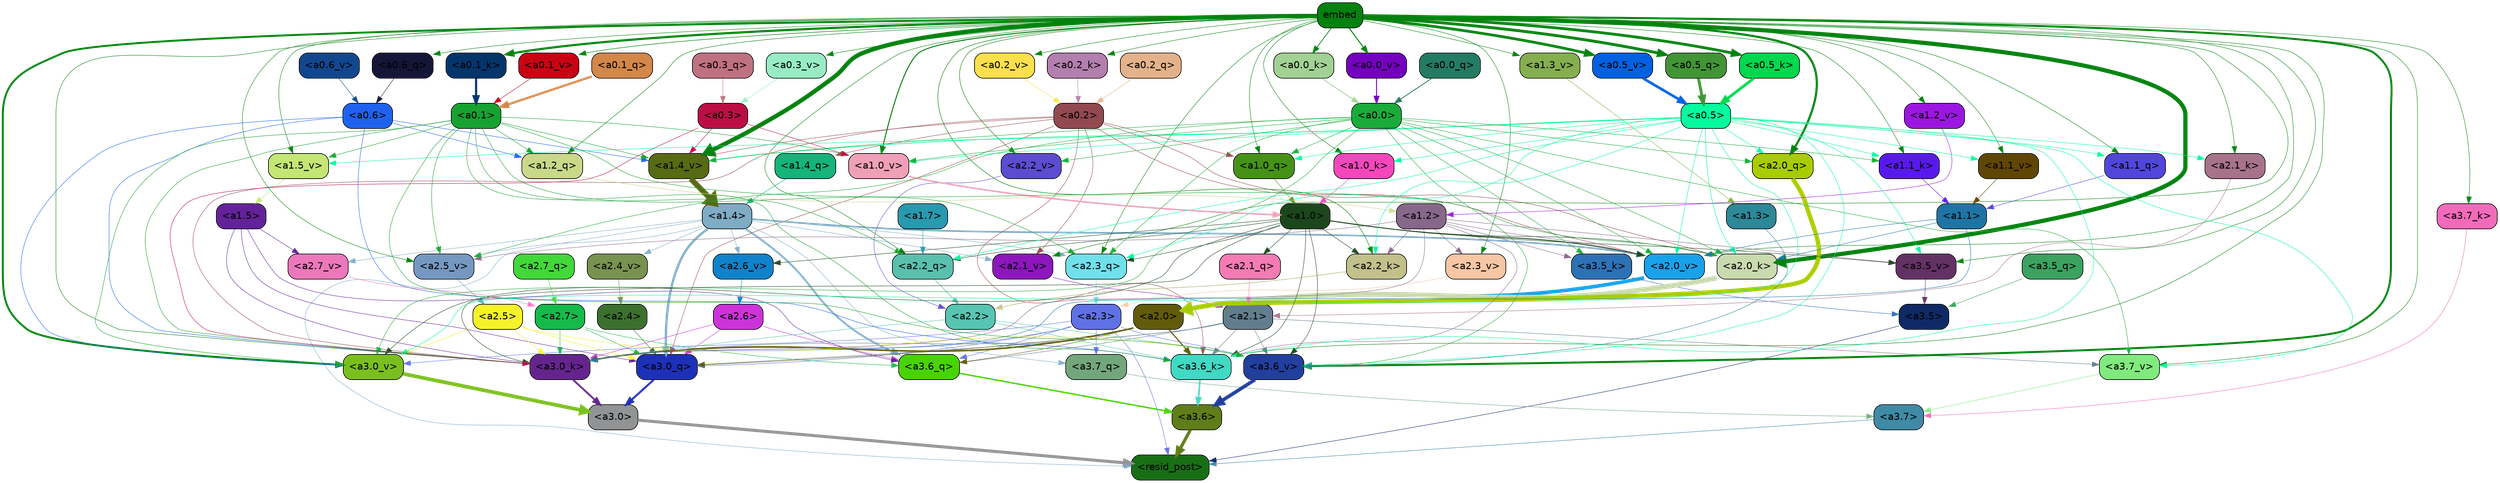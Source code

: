 strict digraph "" {
	graph [bgcolor=transparent,
		layout=dot,
		overlap=false,
		splines=true
	];
	"<a3.7>"	[color=black,
		fillcolor="#3f8aa5",
		fontname=Helvetica,
		shape=box,
		style="filled, rounded"];
	"<resid_post>"	[color=black,
		fillcolor="#186f14",
		fontname=Helvetica,
		shape=box,
		style="filled, rounded"];
	"<a3.7>" -> "<resid_post>"	[color="#3f8aa5",
		penwidth=0.6239100098609924];
	"<a3.6>"	[color=black,
		fillcolor="#5f7d18",
		fontname=Helvetica,
		shape=box,
		style="filled, rounded"];
	"<a3.6>" -> "<resid_post>"	[color="#5f7d18",
		penwidth=4.569062113761902];
	"<a3.5>"	[color=black,
		fillcolor="#0e2965",
		fontname=Helvetica,
		shape=box,
		style="filled, rounded"];
	"<a3.5>" -> "<resid_post>"	[color="#0e2965",
		penwidth=0.6];
	"<a3.0>"	[color=black,
		fillcolor="#919394",
		fontname=Helvetica,
		shape=box,
		style="filled, rounded"];
	"<a3.0>" -> "<resid_post>"	[color="#919394",
		penwidth=4.283544182777405];
	"<a2.3>"	[color=black,
		fillcolor="#6071e5",
		fontname=Helvetica,
		shape=box,
		style="filled, rounded"];
	"<a2.3>" -> "<resid_post>"	[color="#6071e5",
		penwidth=0.6];
	"<a3.7_q>"	[color=black,
		fillcolor="#74a67c",
		fontname=Helvetica,
		shape=box,
		style="filled, rounded"];
	"<a2.3>" -> "<a3.7_q>"	[color="#6071e5",
		penwidth=0.6];
	"<a3.6_q>"	[color=black,
		fillcolor="#48d403",
		fontname=Helvetica,
		shape=box,
		style="filled, rounded"];
	"<a2.3>" -> "<a3.6_q>"	[color="#6071e5",
		penwidth=0.6];
	"<a3.0_q>"	[color=black,
		fillcolor="#1e30b9",
		fontname=Helvetica,
		shape=box,
		style="filled, rounded"];
	"<a2.3>" -> "<a3.0_q>"	[color="#6071e5",
		penwidth=0.6];
	"<a3.0_k>"	[color=black,
		fillcolor="#63258d",
		fontname=Helvetica,
		shape=box,
		style="filled, rounded"];
	"<a2.3>" -> "<a3.0_k>"	[color="#6071e5",
		penwidth=0.6];
	"<a3.6_v>"	[color=black,
		fillcolor="#223e9e",
		fontname=Helvetica,
		shape=box,
		style="filled, rounded"];
	"<a2.3>" -> "<a3.6_v>"	[color="#6071e5",
		penwidth=0.6];
	"<a3.0_v>"	[color=black,
		fillcolor="#7abf1e",
		fontname=Helvetica,
		shape=box,
		style="filled, rounded"];
	"<a2.3>" -> "<a3.0_v>"	[color="#6071e5",
		penwidth=0.6];
	"<a1.4>"	[color=black,
		fillcolor="#7fabc5",
		fontname=Helvetica,
		shape=box,
		style="filled, rounded"];
	"<a1.4>" -> "<resid_post>"	[color="#7fabc5",
		penwidth=0.6];
	"<a1.4>" -> "<a3.7_q>"	[color="#7fabc5",
		penwidth=0.6];
	"<a1.4>" -> "<a3.6_q>"	[color="#7fabc5",
		penwidth=2.6908124685287476];
	"<a1.4>" -> "<a3.0_q>"	[color="#7fabc5",
		penwidth=3.32076895236969];
	"<a2.3_q>"	[color=black,
		fillcolor="#70e0eb",
		fontname=Helvetica,
		shape=box,
		style="filled, rounded"];
	"<a1.4>" -> "<a2.3_q>"	[color="#7fabc5",
		penwidth=0.6];
	"<a2.7_v>"	[color=black,
		fillcolor="#ec78bb",
		fontname=Helvetica,
		shape=box,
		style="filled, rounded"];
	"<a1.4>" -> "<a2.7_v>"	[color="#7fabc5",
		penwidth=0.6];
	"<a2.6_v>"	[color=black,
		fillcolor="#0e83cb",
		fontname=Helvetica,
		shape=box,
		style="filled, rounded"];
	"<a1.4>" -> "<a2.6_v>"	[color="#7fabc5",
		penwidth=0.6];
	"<a2.5_v>"	[color=black,
		fillcolor="#7598c1",
		fontname=Helvetica,
		shape=box,
		style="filled, rounded"];
	"<a1.4>" -> "<a2.5_v>"	[color="#7fabc5",
		penwidth=0.6];
	"<a2.4_v>"	[color=black,
		fillcolor="#789250",
		fontname=Helvetica,
		shape=box,
		style="filled, rounded"];
	"<a1.4>" -> "<a2.4_v>"	[color="#7fabc5",
		penwidth=0.6];
	"<a2.1_v>"	[color=black,
		fillcolor="#8d16be",
		fontname=Helvetica,
		shape=box,
		style="filled, rounded"];
	"<a1.4>" -> "<a2.1_v>"	[color="#7fabc5",
		penwidth=0.6];
	"<a2.0_v>"	[color=black,
		fillcolor="#17a2eb",
		fontname=Helvetica,
		shape=box,
		style="filled, rounded"];
	"<a1.4>" -> "<a2.0_v>"	[color="#7fabc5",
		penwidth=2.3065454959869385];
	"<a3.7_q>" -> "<a3.7>"	[color="#74a67c",
		penwidth=0.6];
	"<a3.6_q>" -> "<a3.6>"	[color="#48d403",
		penwidth=2.03758105635643];
	"<a3.5_q>"	[color=black,
		fillcolor="#3ba25f",
		fontname=Helvetica,
		shape=box,
		style="filled, rounded"];
	"<a3.5_q>" -> "<a3.5>"	[color="#3ba25f",
		penwidth=0.6];
	"<a3.0_q>" -> "<a3.0>"	[color="#1e30b9",
		penwidth=2.8638100624084473];
	"<a3.7_k>"	[color=black,
		fillcolor="#f26bba",
		fontname=Helvetica,
		shape=box,
		style="filled, rounded"];
	"<a3.7_k>" -> "<a3.7>"	[color="#f26bba",
		penwidth=0.6];
	"<a3.6_k>"	[color=black,
		fillcolor="#40d9c4",
		fontname=Helvetica,
		shape=box,
		style="filled, rounded"];
	"<a3.6_k>" -> "<a3.6>"	[color="#40d9c4",
		penwidth=2.174198240041733];
	"<a3.5_k>"	[color=black,
		fillcolor="#2d71b6",
		fontname=Helvetica,
		shape=box,
		style="filled, rounded"];
	"<a3.5_k>" -> "<a3.5>"	[color="#2d71b6",
		penwidth=0.6];
	"<a3.0_k>" -> "<a3.0>"	[color="#63258d",
		penwidth=2.6274144649505615];
	"<a3.7_v>"	[color=black,
		fillcolor="#80ea7e",
		fontname=Helvetica,
		shape=box,
		style="filled, rounded"];
	"<a3.7_v>" -> "<a3.7>"	[color="#80ea7e",
		penwidth=0.6];
	"<a3.6_v>" -> "<a3.6>"	[color="#223e9e",
		penwidth=5.002329230308533];
	"<a3.5_v>"	[color=black,
		fillcolor="#633265",
		fontname=Helvetica,
		shape=box,
		style="filled, rounded"];
	"<a3.5_v>" -> "<a3.5>"	[color="#633265",
		penwidth=0.6];
	"<a3.0_v>" -> "<a3.0>"	[color="#7abf1e",
		penwidth=5.188832879066467];
	"<a2.7>"	[color=black,
		fillcolor="#15ba4b",
		fontname=Helvetica,
		shape=box,
		style="filled, rounded"];
	"<a2.7>" -> "<a3.6_q>"	[color="#15ba4b",
		penwidth=0.6];
	"<a2.7>" -> "<a3.0_q>"	[color="#15ba4b",
		penwidth=0.6];
	"<a2.7>" -> "<a3.0_k>"	[color="#15ba4b",
		penwidth=0.6];
	"<a2.6>"	[color=black,
		fillcolor="#cd33d9",
		fontname=Helvetica,
		shape=box,
		style="filled, rounded"];
	"<a2.6>" -> "<a3.6_q>"	[color="#cd33d9",
		penwidth=0.6];
	"<a2.6>" -> "<a3.0_q>"	[color="#cd33d9",
		penwidth=0.6];
	"<a2.6>" -> "<a3.0_k>"	[color="#cd33d9",
		penwidth=0.6];
	"<a2.1>"	[color=black,
		fillcolor="#627d8e",
		fontname=Helvetica,
		shape=box,
		style="filled, rounded"];
	"<a2.1>" -> "<a3.6_q>"	[color="#627d8e",
		penwidth=0.6];
	"<a2.1>" -> "<a3.0_q>"	[color="#627d8e",
		penwidth=0.6];
	"<a2.1>" -> "<a3.6_k>"	[color="#627d8e",
		penwidth=0.6];
	"<a2.1>" -> "<a3.0_k>"	[color="#627d8e",
		penwidth=0.6];
	"<a2.1>" -> "<a3.7_v>"	[color="#627d8e",
		penwidth=0.6];
	"<a2.1>" -> "<a3.6_v>"	[color="#627d8e",
		penwidth=0.6];
	"<a2.0>"	[color=black,
		fillcolor="#625b0a",
		fontname=Helvetica,
		shape=box,
		style="filled, rounded"];
	"<a2.0>" -> "<a3.6_q>"	[color="#625b0a",
		penwidth=0.6];
	"<a2.0>" -> "<a3.0_q>"	[color="#625b0a",
		penwidth=0.6];
	"<a2.0>" -> "<a3.6_k>"	[color="#625b0a",
		penwidth=1.6254686117172241];
	"<a2.0>" -> "<a3.0_k>"	[color="#625b0a",
		penwidth=2.182972814887762];
	"<a1.5>"	[color=black,
		fillcolor="#632299",
		fontname=Helvetica,
		shape=box,
		style="filled, rounded"];
	"<a1.5>" -> "<a3.6_q>"	[color="#632299",
		penwidth=0.6];
	"<a1.5>" -> "<a3.0_q>"	[color="#632299",
		penwidth=0.6];
	"<a1.5>" -> "<a3.0_k>"	[color="#632299",
		penwidth=0.6];
	"<a1.5>" -> "<a2.7_v>"	[color="#632299",
		penwidth=0.6];
	"<a2.5>"	[color=black,
		fillcolor="#f5f229",
		fontname=Helvetica,
		shape=box,
		style="filled, rounded"];
	"<a2.5>" -> "<a3.0_q>"	[color="#f5f229",
		penwidth=0.6];
	"<a2.5>" -> "<a3.0_k>"	[color="#f5f229",
		penwidth=0.6];
	"<a2.5>" -> "<a3.6_v>"	[color="#f5f229",
		penwidth=0.6];
	"<a2.5>" -> "<a3.0_v>"	[color="#f5f229",
		penwidth=0.6];
	"<a2.4>"	[color=black,
		fillcolor="#3c702f",
		fontname=Helvetica,
		shape=box,
		style="filled, rounded"];
	"<a2.4>" -> "<a3.0_q>"	[color="#3c702f",
		penwidth=0.6];
	"<a0.2>"	[color=black,
		fillcolor="#934950",
		fontname=Helvetica,
		shape=box,
		style="filled, rounded"];
	"<a0.2>" -> "<a3.0_q>"	[color="#934950",
		penwidth=0.6];
	"<a0.2>" -> "<a3.6_k>"	[color="#934950",
		penwidth=0.6];
	"<a0.2>" -> "<a3.0_k>"	[color="#934950",
		penwidth=0.6];
	"<a2.0_k>"	[color=black,
		fillcolor="#c9daae",
		fontname=Helvetica,
		shape=box,
		style="filled, rounded"];
	"<a0.2>" -> "<a2.0_k>"	[color="#934950",
		penwidth=0.6];
	"<a0.2>" -> "<a2.1_v>"	[color="#934950",
		penwidth=0.6];
	"<a0.2>" -> "<a2.0_v>"	[color="#934950",
		penwidth=0.6];
	"<a1.4_q>"	[color=black,
		fillcolor="#16b37a",
		fontname=Helvetica,
		shape=box,
		style="filled, rounded"];
	"<a0.2>" -> "<a1.4_q>"	[color="#934950",
		penwidth=0.6];
	"<a1.0_q>"	[color=black,
		fillcolor="#469217",
		fontname=Helvetica,
		shape=box,
		style="filled, rounded"];
	"<a0.2>" -> "<a1.0_q>"	[color="#934950",
		penwidth=0.6];
	"<a1.4_v>"	[color=black,
		fillcolor="#576a14",
		fontname=Helvetica,
		shape=box,
		style="filled, rounded"];
	"<a0.2>" -> "<a1.4_v>"	[color="#934950",
		penwidth=0.6];
	embed	[color=black,
		fillcolor="#04810e",
		fontname=Helvetica,
		shape=box,
		style="filled, rounded"];
	embed -> "<a3.7_k>"	[color="#04810e",
		penwidth=0.6];
	embed -> "<a3.6_k>"	[color="#04810e",
		penwidth=0.6];
	embed -> "<a3.0_k>"	[color="#04810e",
		penwidth=0.6];
	embed -> "<a3.7_v>"	[color="#04810e",
		penwidth=0.6];
	embed -> "<a3.6_v>"	[color="#04810e",
		penwidth=2.809220314025879];
	embed -> "<a3.5_v>"	[color="#04810e",
		penwidth=0.6];
	embed -> "<a3.0_v>"	[color="#04810e",
		penwidth=2.754121422767639];
	embed -> "<a2.3_q>"	[color="#04810e",
		penwidth=0.6];
	"<a2.2_q>"	[color=black,
		fillcolor="#59c0ae",
		fontname=Helvetica,
		shape=box,
		style="filled, rounded"];
	embed -> "<a2.2_q>"	[color="#04810e",
		penwidth=0.6];
	"<a2.0_q>"	[color=black,
		fillcolor="#a9cc01",
		fontname=Helvetica,
		shape=box,
		style="filled, rounded"];
	embed -> "<a2.0_q>"	[color="#04810e",
		penwidth=3.102177858352661];
	"<a2.2_k>"	[color=black,
		fillcolor="#c2c08b",
		fontname=Helvetica,
		shape=box,
		style="filled, rounded"];
	embed -> "<a2.2_k>"	[color="#04810e",
		penwidth=0.6805839538574219];
	"<a2.1_k>"	[color=black,
		fillcolor="#a6738a",
		fontname=Helvetica,
		shape=box,
		style="filled, rounded"];
	embed -> "<a2.1_k>"	[color="#04810e",
		penwidth=0.6];
	embed -> "<a2.0_k>"	[color="#04810e",
		penwidth=5.977519929409027];
	embed -> "<a2.5_v>"	[color="#04810e",
		penwidth=0.6];
	"<a2.3_v>"	[color=black,
		fillcolor="#f7c6a4",
		fontname=Helvetica,
		shape=box,
		style="filled, rounded"];
	embed -> "<a2.3_v>"	[color="#04810e",
		penwidth=0.6];
	"<a2.2_v>"	[color=black,
		fillcolor="#5c4ccf",
		fontname=Helvetica,
		shape=box,
		style="filled, rounded"];
	embed -> "<a2.2_v>"	[color="#04810e",
		penwidth=0.6436443328857422];
	embed -> "<a2.1_v>"	[color="#04810e",
		penwidth=0.6];
	embed -> "<a2.0_v>"	[color="#04810e",
		penwidth=0.6];
	"<a1.2_q>"	[color=black,
		fillcolor="#c9d889",
		fontname=Helvetica,
		shape=box,
		style="filled, rounded"];
	embed -> "<a1.2_q>"	[color="#04810e",
		penwidth=0.6224298477172852];
	"<a1.1_q>"	[color=black,
		fillcolor="#5146db",
		fontname=Helvetica,
		shape=box,
		style="filled, rounded"];
	embed -> "<a1.1_q>"	[color="#04810e",
		penwidth=0.6];
	embed -> "<a1.0_q>"	[color="#04810e",
		penwidth=0.6];
	"<a1.1_k>"	[color=black,
		fillcolor="#581aec",
		fontname=Helvetica,
		shape=box,
		style="filled, rounded"];
	embed -> "<a1.1_k>"	[color="#04810e",
		penwidth=0.6];
	"<a1.0_k>"	[color=black,
		fillcolor="#f447bc",
		fontname=Helvetica,
		shape=box,
		style="filled, rounded"];
	embed -> "<a1.0_k>"	[color="#04810e",
		penwidth=0.6];
	"<a1.5_v>"	[color=black,
		fillcolor="#c3e674",
		fontname=Helvetica,
		shape=box,
		style="filled, rounded"];
	embed -> "<a1.5_v>"	[color="#04810e",
		penwidth=0.6];
	embed -> "<a1.4_v>"	[color="#04810e",
		penwidth=6.155339062213898];
	"<a1.3_v>"	[color=black,
		fillcolor="#85af4f",
		fontname=Helvetica,
		shape=box,
		style="filled, rounded"];
	embed -> "<a1.3_v>"	[color="#04810e",
		penwidth=0.6];
	"<a1.2_v>"	[color=black,
		fillcolor="#9c16e1",
		fontname=Helvetica,
		shape=box,
		style="filled, rounded"];
	embed -> "<a1.2_v>"	[color="#04810e",
		penwidth=0.6];
	"<a1.1_v>"	[color=black,
		fillcolor="#604605",
		fontname=Helvetica,
		shape=box,
		style="filled, rounded"];
	embed -> "<a1.1_v>"	[color="#04810e",
		penwidth=0.6];
	"<a1.0_v>"	[color=black,
		fillcolor="#efa0b8",
		fontname=Helvetica,
		shape=box,
		style="filled, rounded"];
	embed -> "<a1.0_v>"	[color="#04810e",
		penwidth=1.3890299797058105];
	"<a0.6_q>"	[color=black,
		fillcolor="#151538",
		fontname=Helvetica,
		shape=box,
		style="filled, rounded"];
	embed -> "<a0.6_q>"	[color="#04810e",
		penwidth=0.6];
	"<a0.5_q>"	[color=black,
		fillcolor="#419535",
		fontname=Helvetica,
		shape=box,
		style="filled, rounded"];
	embed -> "<a0.5_q>"	[color="#04810e",
		penwidth=4.07996666431427];
	"<a0.5_k>"	[color=black,
		fillcolor="#02d74e",
		fontname=Helvetica,
		shape=box,
		style="filled, rounded"];
	embed -> "<a0.5_k>"	[color="#04810e",
		penwidth=3.961596131324768];
	"<a0.2_k>"	[color=black,
		fillcolor="#b37fae",
		fontname=Helvetica,
		shape=box,
		style="filled, rounded"];
	embed -> "<a0.2_k>"	[color="#04810e",
		penwidth=0.6];
	"<a0.1_k>"	[color=black,
		fillcolor="#04356b",
		fontname=Helvetica,
		shape=box,
		style="filled, rounded"];
	embed -> "<a0.1_k>"	[color="#04810e",
		penwidth=3.0873727798461914];
	"<a0.0_k>"	[color=black,
		fillcolor="#a2d194",
		fontname=Helvetica,
		shape=box,
		style="filled, rounded"];
	embed -> "<a0.0_k>"	[color="#04810e",
		penwidth=1.0056166648864746];
	"<a0.5_v>"	[color=black,
		fillcolor="#0261e1",
		fontname=Helvetica,
		shape=box,
		style="filled, rounded"];
	embed -> "<a0.5_v>"	[color="#04810e",
		penwidth=3.8657681941986084];
	"<a0.3_v>"	[color=black,
		fillcolor="#98ecc4",
		fontname=Helvetica,
		shape=box,
		style="filled, rounded"];
	embed -> "<a0.3_v>"	[color="#04810e",
		penwidth=0.6];
	"<a0.2_v>"	[color=black,
		fillcolor="#fbdf4d",
		fontname=Helvetica,
		shape=box,
		style="filled, rounded"];
	embed -> "<a0.2_v>"	[color="#04810e",
		penwidth=0.6];
	"<a0.1_v>"	[color=black,
		fillcolor="#c80413",
		fontname=Helvetica,
		shape=box,
		style="filled, rounded"];
	embed -> "<a0.1_v>"	[color="#04810e",
		penwidth=0.7226338386535645];
	"<a0.0_v>"	[color=black,
		fillcolor="#7401bf",
		fontname=Helvetica,
		shape=box,
		style="filled, rounded"];
	embed -> "<a0.0_v>"	[color="#04810e",
		penwidth=1.3709254264831543];
	"<a2.2>"	[color=black,
		fillcolor="#57c5b2",
		fontname=Helvetica,
		shape=box,
		style="filled, rounded"];
	"<a2.2>" -> "<a3.6_k>"	[color="#57c5b2",
		penwidth=0.6];
	"<a2.2>" -> "<a3.0_k>"	[color="#57c5b2",
		penwidth=0.6065438985824585];
	"<a2.2>" -> "<a3.6_v>"	[color="#57c5b2",
		penwidth=0.6];
	"<a1.2>"	[color=black,
		fillcolor="#88688a",
		fontname=Helvetica,
		shape=box,
		style="filled, rounded"];
	"<a1.2>" -> "<a3.6_k>"	[color="#88688a",
		penwidth=0.6];
	"<a1.2>" -> "<a3.5_k>"	[color="#88688a",
		penwidth=0.6];
	"<a1.2>" -> "<a3.0_k>"	[color="#88688a",
		penwidth=0.6];
	"<a1.2>" -> "<a3.5_v>"	[color="#88688a",
		penwidth=0.6];
	"<a1.2>" -> "<a2.2_k>"	[color="#88688a",
		penwidth=0.6];
	"<a1.2>" -> "<a2.5_v>"	[color="#88688a",
		penwidth=0.6];
	"<a1.2>" -> "<a2.3_v>"	[color="#88688a",
		penwidth=0.6];
	"<a1.2>" -> "<a2.0_v>"	[color="#88688a",
		penwidth=0.6];
	"<a1.0>"	[color=black,
		fillcolor="#1c471d",
		fontname=Helvetica,
		shape=box,
		style="filled, rounded"];
	"<a1.0>" -> "<a3.6_k>"	[color="#1c471d",
		penwidth=0.6];
	"<a1.0>" -> "<a3.0_k>"	[color="#1c471d",
		penwidth=0.6];
	"<a1.0>" -> "<a3.6_v>"	[color="#1c471d",
		penwidth=0.6];
	"<a1.0>" -> "<a3.5_v>"	[color="#1c471d",
		penwidth=0.6];
	"<a1.0>" -> "<a3.0_v>"	[color="#1c471d",
		penwidth=0.6];
	"<a1.0>" -> "<a2.3_q>"	[color="#1c471d",
		penwidth=0.6];
	"<a1.0>" -> "<a2.2_q>"	[color="#1c471d",
		penwidth=0.6];
	"<a2.1_q>"	[color=black,
		fillcolor="#f47bb3",
		fontname=Helvetica,
		shape=box,
		style="filled, rounded"];
	"<a1.0>" -> "<a2.1_q>"	[color="#1c471d",
		penwidth=0.6];
	"<a1.0>" -> "<a2.2_k>"	[color="#1c471d",
		penwidth=0.6];
	"<a1.0>" -> "<a2.0_k>"	[color="#1c471d",
		penwidth=0.6];
	"<a1.0>" -> "<a2.6_v>"	[color="#1c471d",
		penwidth=0.6];
	"<a1.0>" -> "<a2.0_v>"	[color="#1c471d",
		penwidth=1.2192587852478027];
	"<a0.6>"	[color=black,
		fillcolor="#1f62ef",
		fontname=Helvetica,
		shape=box,
		style="filled, rounded"];
	"<a0.6>" -> "<a3.6_k>"	[color="#1f62ef",
		penwidth=0.6];
	"<a0.6>" -> "<a3.0_k>"	[color="#1f62ef",
		penwidth=0.6];
	"<a0.6>" -> "<a3.0_v>"	[color="#1f62ef",
		penwidth=0.6];
	"<a0.6>" -> "<a1.2_q>"	[color="#1f62ef",
		penwidth=0.6];
	"<a0.6>" -> "<a1.4_v>"	[color="#1f62ef",
		penwidth=0.6];
	"<a0.5>"	[color=black,
		fillcolor="#03fb9e",
		fontname=Helvetica,
		shape=box,
		style="filled, rounded"];
	"<a0.5>" -> "<a3.6_k>"	[color="#03fb9e",
		penwidth=0.6];
	"<a0.5>" -> "<a3.7_v>"	[color="#03fb9e",
		penwidth=0.6];
	"<a0.5>" -> "<a3.6_v>"	[color="#03fb9e",
		penwidth=0.6];
	"<a0.5>" -> "<a3.5_v>"	[color="#03fb9e",
		penwidth=0.6];
	"<a0.5>" -> "<a3.0_v>"	[color="#03fb9e",
		penwidth=0.6120390892028809];
	"<a0.5>" -> "<a2.3_q>"	[color="#03fb9e",
		penwidth=0.6];
	"<a0.5>" -> "<a2.2_q>"	[color="#03fb9e",
		penwidth=0.6];
	"<a0.5>" -> "<a2.0_q>"	[color="#03fb9e",
		penwidth=0.6];
	"<a0.5>" -> "<a2.2_k>"	[color="#03fb9e",
		penwidth=0.6];
	"<a0.5>" -> "<a2.1_k>"	[color="#03fb9e",
		penwidth=0.6];
	"<a0.5>" -> "<a2.0_k>"	[color="#03fb9e",
		penwidth=0.658348560333252];
	"<a0.5>" -> "<a2.0_v>"	[color="#03fb9e",
		penwidth=0.6];
	"<a0.5>" -> "<a1.1_q>"	[color="#03fb9e",
		penwidth=0.6];
	"<a0.5>" -> "<a1.0_q>"	[color="#03fb9e",
		penwidth=0.6];
	"<a0.5>" -> "<a1.1_k>"	[color="#03fb9e",
		penwidth=0.6];
	"<a0.5>" -> "<a1.0_k>"	[color="#03fb9e",
		penwidth=0.6];
	"<a0.5>" -> "<a1.5_v>"	[color="#03fb9e",
		penwidth=0.6];
	"<a0.5>" -> "<a1.4_v>"	[color="#03fb9e",
		penwidth=0.9002184867858887];
	"<a0.5>" -> "<a1.1_v>"	[color="#03fb9e",
		penwidth=0.6];
	"<a0.5>" -> "<a1.0_v>"	[color="#03fb9e",
		penwidth=0.6];
	"<a0.1>"	[color=black,
		fillcolor="#16a230",
		fontname=Helvetica,
		shape=box,
		style="filled, rounded"];
	"<a0.1>" -> "<a3.6_k>"	[color="#16a230",
		penwidth=0.6];
	"<a0.1>" -> "<a3.0_k>"	[color="#16a230",
		penwidth=0.6];
	"<a0.1>" -> "<a3.6_v>"	[color="#16a230",
		penwidth=0.6];
	"<a0.1>" -> "<a3.0_v>"	[color="#16a230",
		penwidth=0.6];
	"<a0.1>" -> "<a2.3_q>"	[color="#16a230",
		penwidth=0.6];
	"<a0.1>" -> "<a2.2_q>"	[color="#16a230",
		penwidth=0.6];
	"<a0.1>" -> "<a2.0_k>"	[color="#16a230",
		penwidth=0.6];
	"<a0.1>" -> "<a2.5_v>"	[color="#16a230",
		penwidth=0.6];
	"<a0.1>" -> "<a1.2_q>"	[color="#16a230",
		penwidth=0.6];
	"<a0.1>" -> "<a1.5_v>"	[color="#16a230",
		penwidth=0.6];
	"<a0.1>" -> "<a1.4_v>"	[color="#16a230",
		penwidth=0.6];
	"<a0.1>" -> "<a1.0_v>"	[color="#16a230",
		penwidth=0.6];
	"<a0.0>"	[color=black,
		fillcolor="#19ac39",
		fontname=Helvetica,
		shape=box,
		style="filled, rounded"];
	"<a0.0>" -> "<a3.5_k>"	[color="#19ac39",
		penwidth=0.6];
	"<a0.0>" -> "<a3.7_v>"	[color="#19ac39",
		penwidth=0.6];
	"<a0.0>" -> "<a3.6_v>"	[color="#19ac39",
		penwidth=0.6];
	"<a0.0>" -> "<a3.0_v>"	[color="#19ac39",
		penwidth=0.6];
	"<a0.0>" -> "<a2.3_q>"	[color="#19ac39",
		penwidth=0.6];
	"<a0.0>" -> "<a2.0_q>"	[color="#19ac39",
		penwidth=0.6];
	"<a0.0>" -> "<a2.0_k>"	[color="#19ac39",
		penwidth=0.6];
	"<a0.0>" -> "<a2.5_v>"	[color="#19ac39",
		penwidth=0.6];
	"<a0.0>" -> "<a2.2_v>"	[color="#19ac39",
		penwidth=0.6];
	"<a0.0>" -> "<a2.0_v>"	[color="#19ac39",
		penwidth=0.6];
	"<a0.0>" -> "<a1.0_q>"	[color="#19ac39",
		penwidth=0.6];
	"<a0.0>" -> "<a1.1_k>"	[color="#19ac39",
		penwidth=0.6];
	"<a0.0>" -> "<a1.4_v>"	[color="#19ac39",
		penwidth=0.6];
	"<a0.0>" -> "<a1.0_v>"	[color="#19ac39",
		penwidth=0.6];
	"<a1.1>"	[color=black,
		fillcolor="#1e75a5",
		fontname=Helvetica,
		shape=box,
		style="filled, rounded"];
	"<a1.1>" -> "<a3.0_k>"	[color="#1e75a5",
		penwidth=0.6];
	"<a1.1>" -> "<a2.0_k>"	[color="#1e75a5",
		penwidth=0.6];
	"<a1.1>" -> "<a2.0_v>"	[color="#1e75a5",
		penwidth=0.6];
	"<a0.3>"	[color=black,
		fillcolor="#bc0e45",
		fontname=Helvetica,
		shape=box,
		style="filled, rounded"];
	"<a0.3>" -> "<a3.0_k>"	[color="#bc0e45",
		penwidth=0.6];
	"<a0.3>" -> "<a1.4_v>"	[color="#bc0e45",
		penwidth=0.6];
	"<a0.3>" -> "<a1.0_v>"	[color="#bc0e45",
		penwidth=0.6];
	"<a1.3>"	[color=black,
		fillcolor="#2d8898",
		fontname=Helvetica,
		shape=box,
		style="filled, rounded"];
	"<a1.3>" -> "<a3.6_v>"	[color="#2d8898",
		penwidth=0.6];
	"<a2.7_q>"	[color=black,
		fillcolor="#41d838",
		fontname=Helvetica,
		shape=box,
		style="filled, rounded"];
	"<a2.7_q>" -> "<a2.7>"	[color="#41d838",
		penwidth=0.6];
	"<a2.3_q>" -> "<a2.3>"	[color="#70e0eb",
		penwidth=0.6];
	"<a2.2_q>" -> "<a2.2>"	[color="#59c0ae",
		penwidth=0.7585353851318359];
	"<a2.1_q>" -> "<a2.1>"	[color="#f47bb3",
		penwidth=0.6];
	"<a2.0_q>" -> "<a2.0>"	[color="#a9cc01",
		penwidth=6.189085364341736];
	"<a2.2_k>" -> "<a2.2>"	[color="#c2c08b",
		penwidth=0.87534499168396];
	"<a2.1_k>" -> "<a2.1>"	[color="#a6738a",
		penwidth=0.6];
	"<a2.0_k>" -> "<a2.0>"	[color="#c9daae",
		penwidth=7.056803464889526];
	"<a2.7_v>" -> "<a2.7>"	[color="#ec78bb",
		penwidth=0.6];
	"<a2.6_v>" -> "<a2.6>"	[color="#0e83cb",
		penwidth=0.6];
	"<a2.5_v>" -> "<a2.5>"	[color="#7598c1",
		penwidth=0.6];
	"<a2.4_v>" -> "<a2.4>"	[color="#789250",
		penwidth=0.6];
	"<a2.3_v>" -> "<a2.3>"	[color="#f7c6a4",
		penwidth=0.6];
	"<a2.2_v>" -> "<a2.2>"	[color="#5c4ccf",
		penwidth=0.6];
	"<a2.1_v>" -> "<a2.1>"	[color="#8d16be",
		penwidth=0.6];
	"<a2.0_v>" -> "<a2.0>"	[color="#17a2eb",
		penwidth=5.12138295173645];
	"<a1.7>"	[color=black,
		fillcolor="#2899af",
		fontname=Helvetica,
		shape=box,
		style="filled, rounded"];
	"<a1.7>" -> "<a2.2_q>"	[color="#2899af",
		penwidth=0.6];
	"<a1.4_q>" -> "<a1.4>"	[color="#16b37a",
		penwidth=0.6];
	"<a1.2_q>" -> "<a1.2>"	[color="#c9d889",
		penwidth=0.6036911010742188];
	"<a1.1_q>" -> "<a1.1>"	[color="#5146db",
		penwidth=0.6];
	"<a1.0_q>" -> "<a1.0>"	[color="#469217",
		penwidth=0.6];
	"<a1.1_k>" -> "<a1.1>"	[color="#581aec",
		penwidth=0.6];
	"<a1.0_k>" -> "<a1.0>"	[color="#f447bc",
		penwidth=0.6];
	"<a1.5_v>" -> "<a1.5>"	[color="#c3e674",
		penwidth=0.6];
	"<a1.4_v>" -> "<a1.4>"	[color="#576a14",
		penwidth=7.850657939910889];
	"<a1.3_v>" -> "<a1.3>"	[color="#85af4f",
		penwidth=0.6];
	"<a1.2_v>" -> "<a1.2>"	[color="#9c16e1",
		penwidth=0.6];
	"<a1.1_v>" -> "<a1.1>"	[color="#604605",
		penwidth=0.6];
	"<a1.0_v>" -> "<a1.0>"	[color="#efa0b8",
		penwidth=2.021620035171509];
	"<a0.6_q>" -> "<a0.6>"	[color="#151538",
		penwidth=0.6];
	"<a0.5_q>" -> "<a0.5>"	[color="#419535",
		penwidth=4.077653527259827];
	"<a0.3_q>"	[color=black,
		fillcolor="#c07181",
		fontname=Helvetica,
		shape=box,
		style="filled, rounded"];
	"<a0.3_q>" -> "<a0.3>"	[color="#c07181",
		penwidth=0.6];
	"<a0.2_q>"	[color=black,
		fillcolor="#e4b28a",
		fontname=Helvetica,
		shape=box,
		style="filled, rounded"];
	"<a0.2_q>" -> "<a0.2>"	[color="#e4b28a",
		penwidth=0.6];
	"<a0.1_q>"	[color=black,
		fillcolor="#d38749",
		fontname=Helvetica,
		shape=box,
		style="filled, rounded"];
	"<a0.1_q>" -> "<a0.1>"	[color="#d38749",
		penwidth=3.1134376525878906];
	"<a0.0_q>"	[color=black,
		fillcolor="#247b63",
		fontname=Helvetica,
		shape=box,
		style="filled, rounded"];
	"<a0.0_q>" -> "<a0.0>"	[color="#247b63",
		penwidth=1.0843520164489746];
	"<a0.5_k>" -> "<a0.5>"	[color="#02d74e",
		penwidth=3.968934178352356];
	"<a0.2_k>" -> "<a0.2>"	[color="#b37fae",
		penwidth=0.6];
	"<a0.1_k>" -> "<a0.1>"	[color="#04356b",
		penwidth=3.0963125228881836];
	"<a0.0_k>" -> "<a0.0>"	[color="#a2d194",
		penwidth=1.0073614120483398];
	"<a0.6_v>"	[color=black,
		fillcolor="#11478f",
		fontname=Helvetica,
		shape=box,
		style="filled, rounded"];
	"<a0.6_v>" -> "<a0.6>"	[color="#11478f",
		penwidth=0.6];
	"<a0.5_v>" -> "<a0.5>"	[color="#0261e1",
		penwidth=3.7172799110412598];
	"<a0.3_v>" -> "<a0.3>"	[color="#98ecc4",
		penwidth=0.6];
	"<a0.2_v>" -> "<a0.2>"	[color="#fbdf4d",
		penwidth=0.6];
	"<a0.1_v>" -> "<a0.1>"	[color="#c80413",
		penwidth=0.602088451385498];
	"<a0.0_v>" -> "<a0.0>"	[color="#7401bf",
		penwidth=1.3448786735534668];
}
